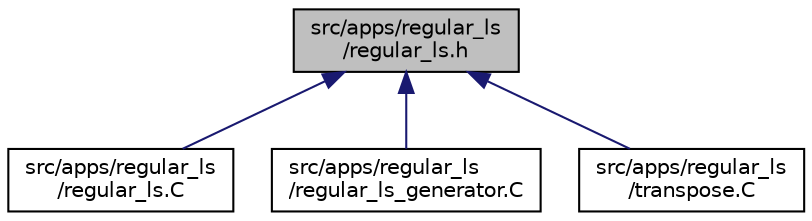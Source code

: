 digraph "src/apps/regular_ls/regular_ls.h"
{
  edge [fontname="Helvetica",fontsize="10",labelfontname="Helvetica",labelfontsize="10"];
  node [fontname="Helvetica",fontsize="10",shape=record];
  Node7 [label="src/apps/regular_ls\l/regular_ls.h",height=0.2,width=0.4,color="black", fillcolor="grey75", style="filled", fontcolor="black"];
  Node7 -> Node8 [dir="back",color="midnightblue",fontsize="10",style="solid",fontname="Helvetica"];
  Node8 [label="src/apps/regular_ls\l/regular_ls.C",height=0.2,width=0.4,color="black", fillcolor="white", style="filled",URL="$db/d50/regular__ls_8_c.html"];
  Node7 -> Node9 [dir="back",color="midnightblue",fontsize="10",style="solid",fontname="Helvetica"];
  Node9 [label="src/apps/regular_ls\l/regular_ls_generator.C",height=0.2,width=0.4,color="black", fillcolor="white", style="filled",URL="$de/dda/regular__ls__generator_8_c.html"];
  Node7 -> Node10 [dir="back",color="midnightblue",fontsize="10",style="solid",fontname="Helvetica"];
  Node10 [label="src/apps/regular_ls\l/transpose.C",height=0.2,width=0.4,color="black", fillcolor="white", style="filled",URL="$d0/dfc/transpose_8_c.html"];
}
